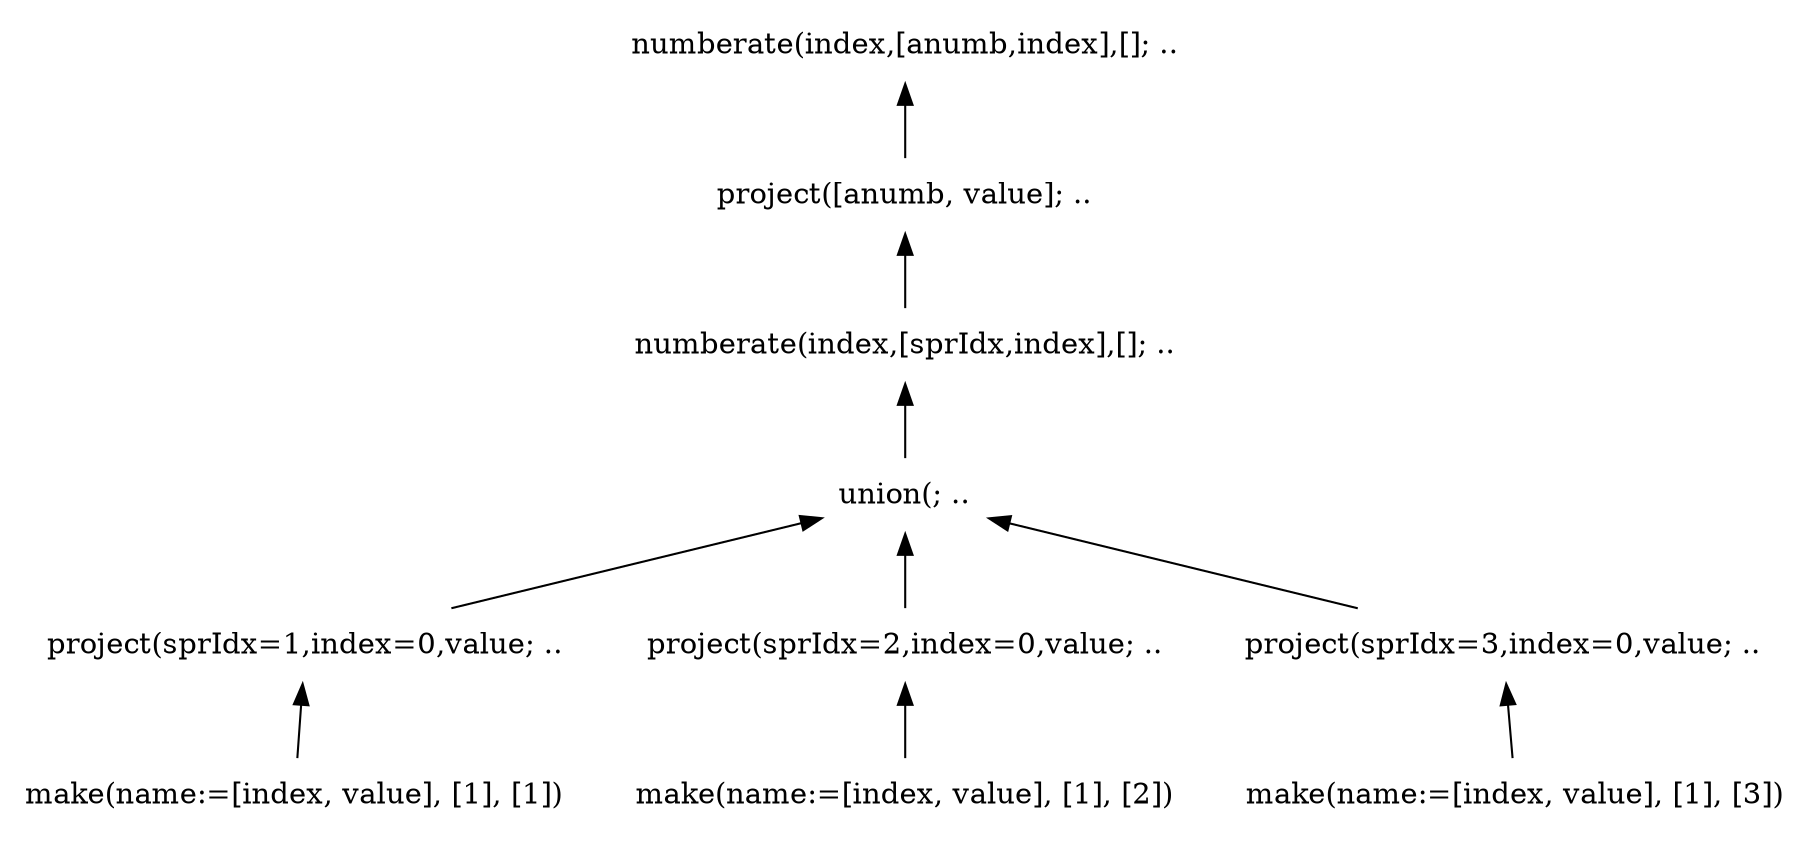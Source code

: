 digraph AST {
edge [color=black, dir=both, weight=1, fontcolor=black, arrowhead=none, arrowtail=normal]
node [shape=plaintext]
  numberate1 -> project2
    project2 -> numberate3
      numberate3 -> union4
        union4 -> project5
          project5 -> make6
make6 [label="make(name:=[index, value], [1], [1])"]
project5 [label="project(sprIdx=1,index=0,value; .."]
          union4 -> project7
            project7 -> make8
make8 [label="make(name:=[index, value], [1], [2])"]
project7 [label="project(sprIdx=2,index=0,value; .."]
            union4 -> project9
              project9 -> make10
make10 [label="make(name:=[index, value], [1], [3])"]
project9 [label="project(sprIdx=3,index=0,value; .."]
union4 [label="union(; .."]
numberate3 [label="numberate(index,[sprIdx,index],[]; .."]
project2 [label="project([anumb, value]; .."]
numberate1 [label="numberate(index,[anumb,index],[]; .."]

}